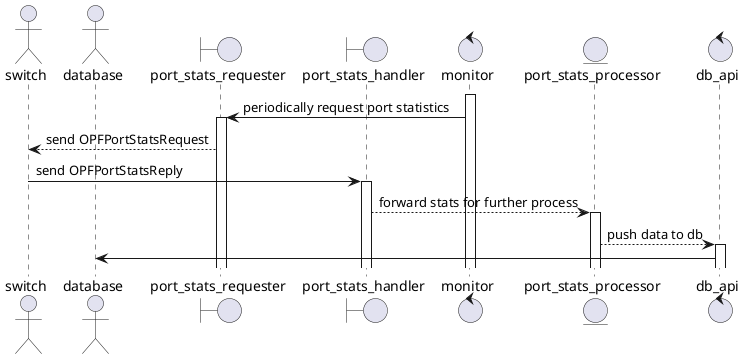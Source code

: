 @startuml
actor switch 
actor database 
boundary port_stats_requester 
boundary port_stats_handler
control monitor  
entity port_stats_processor
control db_api 

activate monitor
monitor -> port_stats_requester : periodically request port statistics 
activate port_stats_requester
port_stats_requester --> switch : send OPFPortStatsRequest
switch -> port_stats_handler : send OPFPortStatsReply 
activate port_stats_handler
port_stats_handler --> port_stats_processor : forward stats for further process
activate port_stats_processor 
port_stats_processor --> db_api : push data to db 
activate db_api
db_api -> database


@enduml